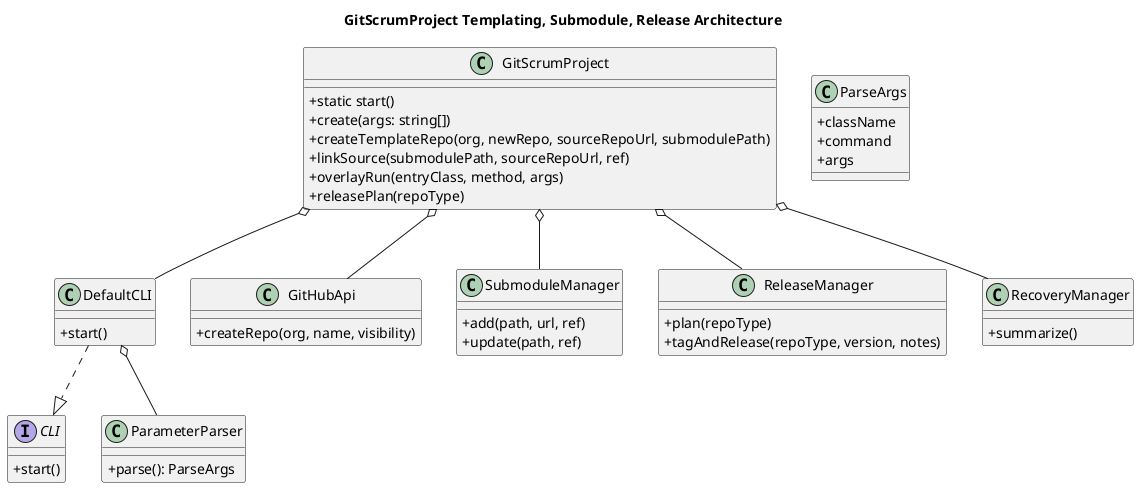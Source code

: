 ' SPDX-License-Identifier: AGPL-3.0-only + AI-GPL-Addendum
' Copyright (c) 2025 The Web4Articles Authors
' Copyleft: See AGPLv3 (./LICENSE) and AI-GPL Addendum (./AI-GPL.md)
' Backlinks: /LICENSE , /AI-GPL.md
' Use of `scrum.pmo` roles/process docs with AI is subject to AI-GPL copyleft unless dual-licensed.

@startuml
skinparam classAttributeIconSize 0
title GitScrumProject Templating, Submodule, Release Architecture

interface CLI {
  +start()
}
class DefaultCLI {
  +start()
}
class ParameterParser {
  +parse(): ParseArgs
}
class ParseArgs {
  +className
  +command
  +args
}

class GitScrumProject {
  +static start()
  +create(args: string[])
  +createTemplateRepo(org, newRepo, sourceRepoUrl, submodulePath)
  +linkSource(submodulePath, sourceRepoUrl, ref)
  +overlayRun(entryClass, method, args)
  +releasePlan(repoType)
}

class GitHubApi {
  +createRepo(org, name, visibility)
}
class SubmoduleManager {
  +add(path, url, ref)
  +update(path, ref)
}
class ReleaseManager {
  +plan(repoType)
  +tagAndRelease(repoType, version, notes)
}
class RecoveryManager {
  +summarize()
}

GitScrumProject o-- DefaultCLI
DefaultCLI o-- ParameterParser
DefaultCLI ..|> CLI
GitScrumProject o-- GitHubApi
GitScrumProject o-- SubmoduleManager
GitScrumProject o-- ReleaseManager
GitScrumProject o-- RecoveryManager

@enduml